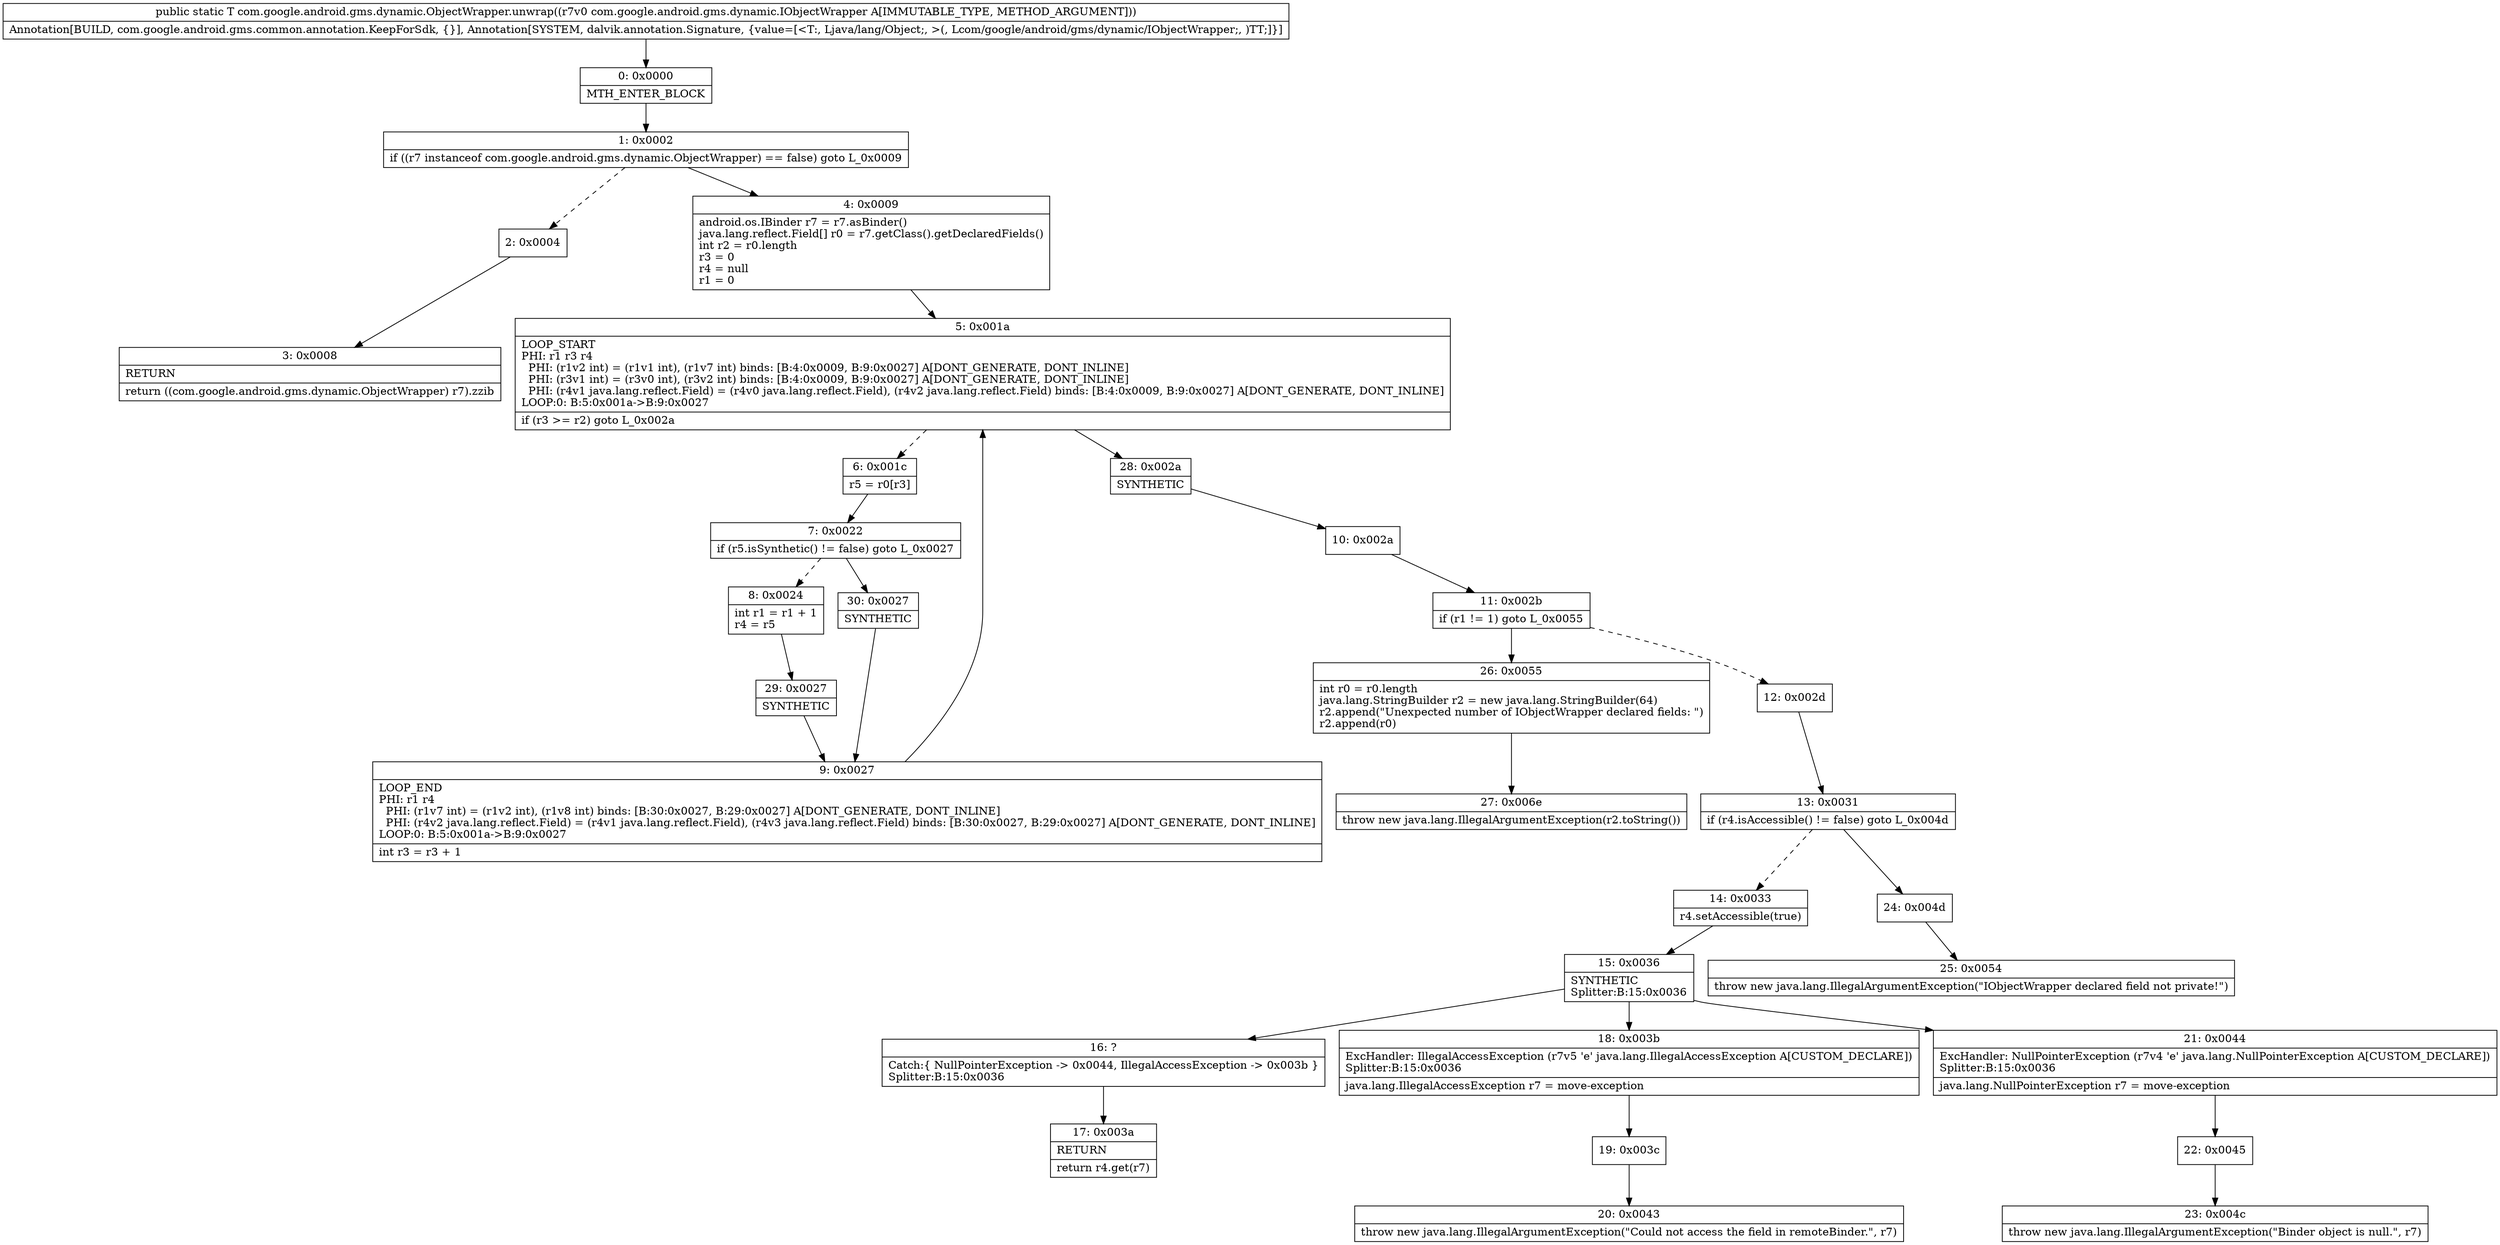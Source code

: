 digraph "CFG forcom.google.android.gms.dynamic.ObjectWrapper.unwrap(Lcom\/google\/android\/gms\/dynamic\/IObjectWrapper;)Ljava\/lang\/Object;" {
Node_0 [shape=record,label="{0\:\ 0x0000|MTH_ENTER_BLOCK\l}"];
Node_1 [shape=record,label="{1\:\ 0x0002|if ((r7 instanceof com.google.android.gms.dynamic.ObjectWrapper) == false) goto L_0x0009\l}"];
Node_2 [shape=record,label="{2\:\ 0x0004}"];
Node_3 [shape=record,label="{3\:\ 0x0008|RETURN\l|return ((com.google.android.gms.dynamic.ObjectWrapper) r7).zzib\l}"];
Node_4 [shape=record,label="{4\:\ 0x0009|android.os.IBinder r7 = r7.asBinder()\ljava.lang.reflect.Field[] r0 = r7.getClass().getDeclaredFields()\lint r2 = r0.length\lr3 = 0\lr4 = null\lr1 = 0\l}"];
Node_5 [shape=record,label="{5\:\ 0x001a|LOOP_START\lPHI: r1 r3 r4 \l  PHI: (r1v2 int) = (r1v1 int), (r1v7 int) binds: [B:4:0x0009, B:9:0x0027] A[DONT_GENERATE, DONT_INLINE]\l  PHI: (r3v1 int) = (r3v0 int), (r3v2 int) binds: [B:4:0x0009, B:9:0x0027] A[DONT_GENERATE, DONT_INLINE]\l  PHI: (r4v1 java.lang.reflect.Field) = (r4v0 java.lang.reflect.Field), (r4v2 java.lang.reflect.Field) binds: [B:4:0x0009, B:9:0x0027] A[DONT_GENERATE, DONT_INLINE]\lLOOP:0: B:5:0x001a\-\>B:9:0x0027\l|if (r3 \>= r2) goto L_0x002a\l}"];
Node_6 [shape=record,label="{6\:\ 0x001c|r5 = r0[r3]\l}"];
Node_7 [shape=record,label="{7\:\ 0x0022|if (r5.isSynthetic() != false) goto L_0x0027\l}"];
Node_8 [shape=record,label="{8\:\ 0x0024|int r1 = r1 + 1\lr4 = r5\l}"];
Node_9 [shape=record,label="{9\:\ 0x0027|LOOP_END\lPHI: r1 r4 \l  PHI: (r1v7 int) = (r1v2 int), (r1v8 int) binds: [B:30:0x0027, B:29:0x0027] A[DONT_GENERATE, DONT_INLINE]\l  PHI: (r4v2 java.lang.reflect.Field) = (r4v1 java.lang.reflect.Field), (r4v3 java.lang.reflect.Field) binds: [B:30:0x0027, B:29:0x0027] A[DONT_GENERATE, DONT_INLINE]\lLOOP:0: B:5:0x001a\-\>B:9:0x0027\l|int r3 = r3 + 1\l}"];
Node_10 [shape=record,label="{10\:\ 0x002a}"];
Node_11 [shape=record,label="{11\:\ 0x002b|if (r1 != 1) goto L_0x0055\l}"];
Node_12 [shape=record,label="{12\:\ 0x002d}"];
Node_13 [shape=record,label="{13\:\ 0x0031|if (r4.isAccessible() != false) goto L_0x004d\l}"];
Node_14 [shape=record,label="{14\:\ 0x0033|r4.setAccessible(true)\l}"];
Node_15 [shape=record,label="{15\:\ 0x0036|SYNTHETIC\lSplitter:B:15:0x0036\l}"];
Node_16 [shape=record,label="{16\:\ ?|Catch:\{ NullPointerException \-\> 0x0044, IllegalAccessException \-\> 0x003b \}\lSplitter:B:15:0x0036\l}"];
Node_17 [shape=record,label="{17\:\ 0x003a|RETURN\l|return r4.get(r7)\l}"];
Node_18 [shape=record,label="{18\:\ 0x003b|ExcHandler: IllegalAccessException (r7v5 'e' java.lang.IllegalAccessException A[CUSTOM_DECLARE])\lSplitter:B:15:0x0036\l|java.lang.IllegalAccessException r7 = move\-exception\l}"];
Node_19 [shape=record,label="{19\:\ 0x003c}"];
Node_20 [shape=record,label="{20\:\ 0x0043|throw new java.lang.IllegalArgumentException(\"Could not access the field in remoteBinder.\", r7)\l}"];
Node_21 [shape=record,label="{21\:\ 0x0044|ExcHandler: NullPointerException (r7v4 'e' java.lang.NullPointerException A[CUSTOM_DECLARE])\lSplitter:B:15:0x0036\l|java.lang.NullPointerException r7 = move\-exception\l}"];
Node_22 [shape=record,label="{22\:\ 0x0045}"];
Node_23 [shape=record,label="{23\:\ 0x004c|throw new java.lang.IllegalArgumentException(\"Binder object is null.\", r7)\l}"];
Node_24 [shape=record,label="{24\:\ 0x004d}"];
Node_25 [shape=record,label="{25\:\ 0x0054|throw new java.lang.IllegalArgumentException(\"IObjectWrapper declared field not private!\")\l}"];
Node_26 [shape=record,label="{26\:\ 0x0055|int r0 = r0.length\ljava.lang.StringBuilder r2 = new java.lang.StringBuilder(64)\lr2.append(\"Unexpected number of IObjectWrapper declared fields: \")\lr2.append(r0)\l}"];
Node_27 [shape=record,label="{27\:\ 0x006e|throw new java.lang.IllegalArgumentException(r2.toString())\l}"];
Node_28 [shape=record,label="{28\:\ 0x002a|SYNTHETIC\l}"];
Node_29 [shape=record,label="{29\:\ 0x0027|SYNTHETIC\l}"];
Node_30 [shape=record,label="{30\:\ 0x0027|SYNTHETIC\l}"];
MethodNode[shape=record,label="{public static T com.google.android.gms.dynamic.ObjectWrapper.unwrap((r7v0 com.google.android.gms.dynamic.IObjectWrapper A[IMMUTABLE_TYPE, METHOD_ARGUMENT]))  | Annotation[BUILD, com.google.android.gms.common.annotation.KeepForSdk, \{\}], Annotation[SYSTEM, dalvik.annotation.Signature, \{value=[\<T:, Ljava\/lang\/Object;, \>(, Lcom\/google\/android\/gms\/dynamic\/IObjectWrapper;, )TT;]\}]\l}"];
MethodNode -> Node_0;
Node_0 -> Node_1;
Node_1 -> Node_2[style=dashed];
Node_1 -> Node_4;
Node_2 -> Node_3;
Node_4 -> Node_5;
Node_5 -> Node_6[style=dashed];
Node_5 -> Node_28;
Node_6 -> Node_7;
Node_7 -> Node_8[style=dashed];
Node_7 -> Node_30;
Node_8 -> Node_29;
Node_9 -> Node_5;
Node_10 -> Node_11;
Node_11 -> Node_12[style=dashed];
Node_11 -> Node_26;
Node_12 -> Node_13;
Node_13 -> Node_14[style=dashed];
Node_13 -> Node_24;
Node_14 -> Node_15;
Node_15 -> Node_16;
Node_15 -> Node_21;
Node_15 -> Node_18;
Node_16 -> Node_17;
Node_18 -> Node_19;
Node_19 -> Node_20;
Node_21 -> Node_22;
Node_22 -> Node_23;
Node_24 -> Node_25;
Node_26 -> Node_27;
Node_28 -> Node_10;
Node_29 -> Node_9;
Node_30 -> Node_9;
}

